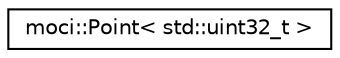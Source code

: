 digraph "Graphical Class Hierarchy"
{
  edge [fontname="Helvetica",fontsize="10",labelfontname="Helvetica",labelfontsize="10"];
  node [fontname="Helvetica",fontsize="10",shape=record];
  rankdir="LR";
  Node0 [label="moci::Point\< std::uint32_t \>",height=0.2,width=0.4,color="black", fillcolor="white", style="filled",URL="$classmoci_1_1Point.html"];
}
